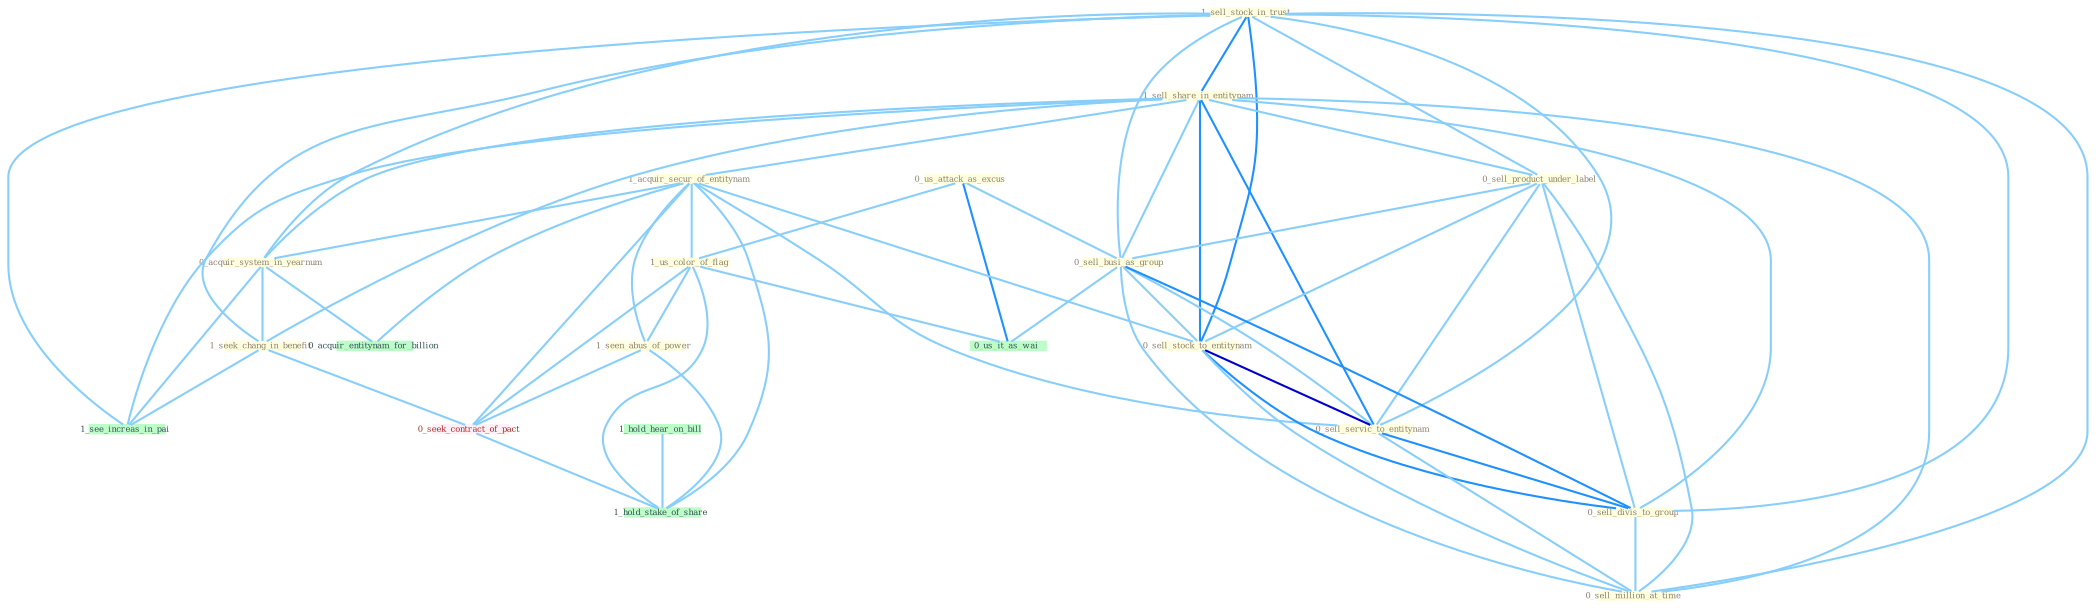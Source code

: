 Graph G{ 
    node
    [shape=polygon,style=filled,width=.5,height=.06,color="#BDFCC9",fixedsize=true,fontsize=4,
    fontcolor="#2f4f4f"];
    {node
    [color="#ffffe0", fontcolor="#8b7d6b"] "1_sell_stock_in_trust " "0_us_attack_as_excus " "1_sell_share_in_entitynam " "1_acquir_secur_of_entitynam " "1_us_color_of_flag " "1_seen_abus_of_power " "0_sell_product_under_label " "0_sell_busi_as_group " "0_sell_stock_to_entitynam " "0_sell_servic_to_entitynam " "0_sell_divis_to_group " "0_sell_million_at_time " "0_acquir_system_in_yearnum " "1_seek_chang_in_benefit "}
{node [color="#fff0f5", fontcolor="#b22222"] "0_seek_contract_of_pact "}
edge [color="#B0E2FF"];

	"1_sell_stock_in_trust " -- "1_sell_share_in_entitynam " [w="2", color="#1e90ff" , len=0.8];
	"1_sell_stock_in_trust " -- "0_sell_product_under_label " [w="1", color="#87cefa" ];
	"1_sell_stock_in_trust " -- "0_sell_busi_as_group " [w="1", color="#87cefa" ];
	"1_sell_stock_in_trust " -- "0_sell_stock_to_entitynam " [w="2", color="#1e90ff" , len=0.8];
	"1_sell_stock_in_trust " -- "0_sell_servic_to_entitynam " [w="1", color="#87cefa" ];
	"1_sell_stock_in_trust " -- "0_sell_divis_to_group " [w="1", color="#87cefa" ];
	"1_sell_stock_in_trust " -- "0_sell_million_at_time " [w="1", color="#87cefa" ];
	"1_sell_stock_in_trust " -- "0_acquir_system_in_yearnum " [w="1", color="#87cefa" ];
	"1_sell_stock_in_trust " -- "1_seek_chang_in_benefit " [w="1", color="#87cefa" ];
	"1_sell_stock_in_trust " -- "1_see_increas_in_pai " [w="1", color="#87cefa" ];
	"0_us_attack_as_excus " -- "1_us_color_of_flag " [w="1", color="#87cefa" ];
	"0_us_attack_as_excus " -- "0_sell_busi_as_group " [w="1", color="#87cefa" ];
	"0_us_attack_as_excus " -- "0_us_it_as_wai " [w="2", color="#1e90ff" , len=0.8];
	"1_sell_share_in_entitynam " -- "1_acquir_secur_of_entitynam " [w="1", color="#87cefa" ];
	"1_sell_share_in_entitynam " -- "0_sell_product_under_label " [w="1", color="#87cefa" ];
	"1_sell_share_in_entitynam " -- "0_sell_busi_as_group " [w="1", color="#87cefa" ];
	"1_sell_share_in_entitynam " -- "0_sell_stock_to_entitynam " [w="2", color="#1e90ff" , len=0.8];
	"1_sell_share_in_entitynam " -- "0_sell_servic_to_entitynam " [w="2", color="#1e90ff" , len=0.8];
	"1_sell_share_in_entitynam " -- "0_sell_divis_to_group " [w="1", color="#87cefa" ];
	"1_sell_share_in_entitynam " -- "0_sell_million_at_time " [w="1", color="#87cefa" ];
	"1_sell_share_in_entitynam " -- "0_acquir_system_in_yearnum " [w="1", color="#87cefa" ];
	"1_sell_share_in_entitynam " -- "1_seek_chang_in_benefit " [w="1", color="#87cefa" ];
	"1_sell_share_in_entitynam " -- "1_see_increas_in_pai " [w="1", color="#87cefa" ];
	"1_acquir_secur_of_entitynam " -- "1_us_color_of_flag " [w="1", color="#87cefa" ];
	"1_acquir_secur_of_entitynam " -- "1_seen_abus_of_power " [w="1", color="#87cefa" ];
	"1_acquir_secur_of_entitynam " -- "0_sell_stock_to_entitynam " [w="1", color="#87cefa" ];
	"1_acquir_secur_of_entitynam " -- "0_sell_servic_to_entitynam " [w="1", color="#87cefa" ];
	"1_acquir_secur_of_entitynam " -- "0_acquir_system_in_yearnum " [w="1", color="#87cefa" ];
	"1_acquir_secur_of_entitynam " -- "0_seek_contract_of_pact " [w="1", color="#87cefa" ];
	"1_acquir_secur_of_entitynam " -- "0_acquir_entitynam_for_billion " [w="1", color="#87cefa" ];
	"1_acquir_secur_of_entitynam " -- "1_hold_stake_of_share " [w="1", color="#87cefa" ];
	"1_us_color_of_flag " -- "1_seen_abus_of_power " [w="1", color="#87cefa" ];
	"1_us_color_of_flag " -- "0_seek_contract_of_pact " [w="1", color="#87cefa" ];
	"1_us_color_of_flag " -- "0_us_it_as_wai " [w="1", color="#87cefa" ];
	"1_us_color_of_flag " -- "1_hold_stake_of_share " [w="1", color="#87cefa" ];
	"1_seen_abus_of_power " -- "0_seek_contract_of_pact " [w="1", color="#87cefa" ];
	"1_seen_abus_of_power " -- "1_hold_stake_of_share " [w="1", color="#87cefa" ];
	"0_sell_product_under_label " -- "0_sell_busi_as_group " [w="1", color="#87cefa" ];
	"0_sell_product_under_label " -- "0_sell_stock_to_entitynam " [w="1", color="#87cefa" ];
	"0_sell_product_under_label " -- "0_sell_servic_to_entitynam " [w="1", color="#87cefa" ];
	"0_sell_product_under_label " -- "0_sell_divis_to_group " [w="1", color="#87cefa" ];
	"0_sell_product_under_label " -- "0_sell_million_at_time " [w="1", color="#87cefa" ];
	"0_sell_busi_as_group " -- "0_sell_stock_to_entitynam " [w="1", color="#87cefa" ];
	"0_sell_busi_as_group " -- "0_sell_servic_to_entitynam " [w="1", color="#87cefa" ];
	"0_sell_busi_as_group " -- "0_sell_divis_to_group " [w="2", color="#1e90ff" , len=0.8];
	"0_sell_busi_as_group " -- "0_sell_million_at_time " [w="1", color="#87cefa" ];
	"0_sell_busi_as_group " -- "0_us_it_as_wai " [w="1", color="#87cefa" ];
	"0_sell_stock_to_entitynam " -- "0_sell_servic_to_entitynam " [w="3", color="#0000cd" , len=0.6];
	"0_sell_stock_to_entitynam " -- "0_sell_divis_to_group " [w="2", color="#1e90ff" , len=0.8];
	"0_sell_stock_to_entitynam " -- "0_sell_million_at_time " [w="1", color="#87cefa" ];
	"0_sell_servic_to_entitynam " -- "0_sell_divis_to_group " [w="2", color="#1e90ff" , len=0.8];
	"0_sell_servic_to_entitynam " -- "0_sell_million_at_time " [w="1", color="#87cefa" ];
	"0_sell_divis_to_group " -- "0_sell_million_at_time " [w="1", color="#87cefa" ];
	"0_acquir_system_in_yearnum " -- "1_seek_chang_in_benefit " [w="1", color="#87cefa" ];
	"0_acquir_system_in_yearnum " -- "0_acquir_entitynam_for_billion " [w="1", color="#87cefa" ];
	"0_acquir_system_in_yearnum " -- "1_see_increas_in_pai " [w="1", color="#87cefa" ];
	"1_seek_chang_in_benefit " -- "0_seek_contract_of_pact " [w="1", color="#87cefa" ];
	"1_seek_chang_in_benefit " -- "1_see_increas_in_pai " [w="1", color="#87cefa" ];
	"0_seek_contract_of_pact " -- "1_hold_stake_of_share " [w="1", color="#87cefa" ];
	"1_hold_hear_on_bill " -- "1_hold_stake_of_share " [w="1", color="#87cefa" ];
}